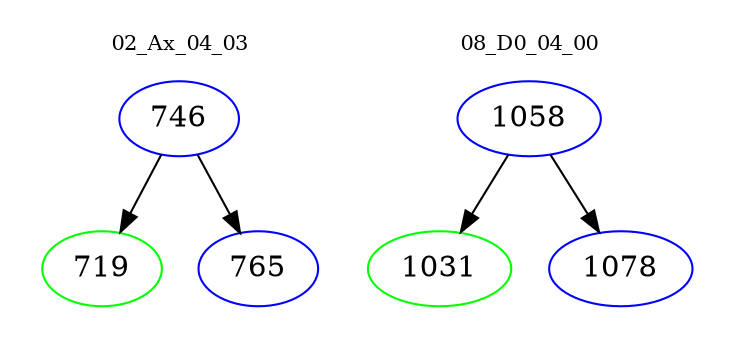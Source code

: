 digraph{
subgraph cluster_0 {
color = white
label = "02_Ax_04_03";
fontsize=10;
T0_746 [label="746", color="blue"]
T0_746 -> T0_719 [color="black"]
T0_719 [label="719", color="green"]
T0_746 -> T0_765 [color="black"]
T0_765 [label="765", color="blue"]
}
subgraph cluster_1 {
color = white
label = "08_D0_04_00";
fontsize=10;
T1_1058 [label="1058", color="blue"]
T1_1058 -> T1_1031 [color="black"]
T1_1031 [label="1031", color="green"]
T1_1058 -> T1_1078 [color="black"]
T1_1078 [label="1078", color="blue"]
}
}
